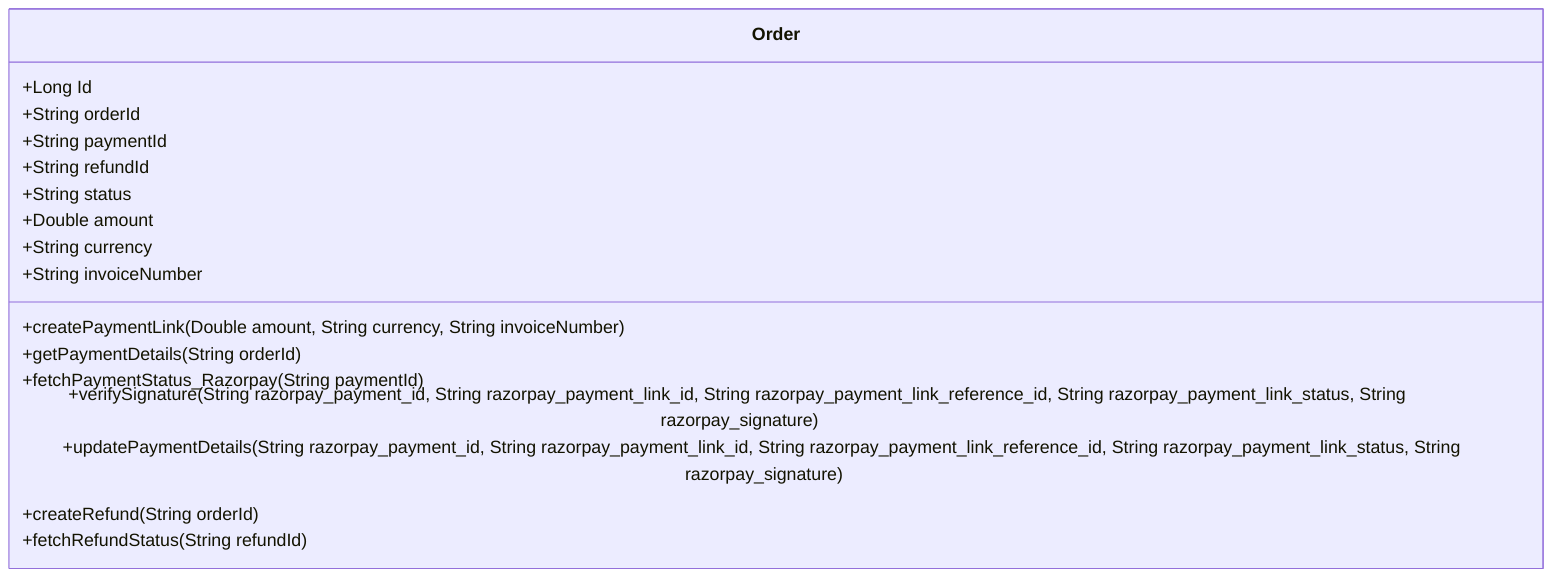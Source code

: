 classDiagram
    class Order {
        +Long Id
        +String orderId
        +String paymentId
        +String refundId
        +String status
        +Double amount
        +String currency
        +String invoiceNumber
        +createPaymentLink(Double amount, String currency, String invoiceNumber)
        +getPaymentDetails(String orderId) 
        +fetchPaymentStatus_Razorpay(String paymentId)
        +verifySignature(String razorpay_payment_id, String razorpay_payment_link_id, String razorpay_payment_link_reference_id, String razorpay_payment_link_status, String razorpay_signature)
        +updatePaymentDetails(String razorpay_payment_id, String razorpay_payment_link_id, String razorpay_payment_link_reference_id, String razorpay_payment_link_status, String razorpay_signature)
        +createRefund(String orderId) 
        +fetchRefundStatus(String refundId)
    }